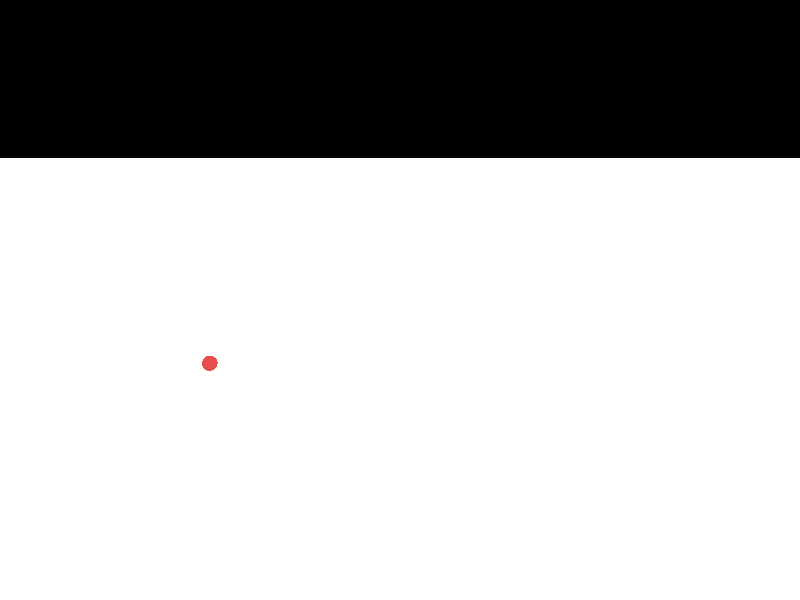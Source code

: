 //Edward Lorenz was an American mathematician and pioneer of chaos theory. 
//Lorenz built mathematical models of the motion of air in the atmosphere. 
//His original model involved a set of 12 nonlinear differential equations and discovered complex 
//movements that were highly dependent upon the initial conditions of the system.
//He then looked for complex behaviour in simpler models. 
//He built a simple model of a gas in a solid rectangular box with a heat source at the bottom. 

//The macro below calculates the values for the Lorenz attractor and renders a small sphere at those points. 

#macro Lorenz(a, b, c, dT, Iter, x0, y0, z0, R) 
// a: the Prandtl number representing ratio of fluid viscosity to thermal conductivity
// b: the Rayleigh number representing the difference in temperature between the top and bottom of the box
// c: the ratio of the width to height of the box
// Iter: number of iterations
// dT: step length 
// X0, Y0, Z0: Initial position
// R: sphere radius     

    #local Count=0;
	#while (Count<Iter)
		#local x1=x0+dT*a*(y0-x0);
		#local y1=y0+dT*(x0*(b-z0)-y0);
        #local z1=z0+dT*(x0*y0-c*z0);		

        
        #if(Count < (Iter - 1500))	
            //For the last 1500 points, we want the spheres to have a slightly different colour to produce a 'trace'
    		sphere {
    		    <x1,y1,z1>, R
                pigment { 
                    rgb <1.0-(Count/Iter)*0.1,0.9-(Count/Iter)*0.5,0.8-(Count/Iter)*0.9>
                }
                finish { 
                    diffuse 0.7
                    ambient 0.9
                    specular 0.5
                    reflection { 
                        0.9  metallic 
                    } 
                }
            }
        #else
            sphere {
                <x1,y1,z1>, R
                pigment { 
                    rgb <(Count/Iter),(Count/Iter)*0.25,(Count/Iter)*0.25>
                }
                finish{
                    diffuse 0.7
                    ambient 0.9
                    specular 0.3
                    reflection { 
                        0.8  metallic 
                    } 
                }
            }
        #end                                             
                       
				
		#local Count=Count+1;
		#local x0=x1;
		#local y0=y1;
		#local z0=z1;
	#end
#end  



#macro LorenzPoint(a, b, c, dT, Iter, x0, y0, z0, R)
    #local Count=0;
	#while (Count<Iter)
		#local x1=x0+dT*a*(y0-x0);
		#local y1=y0+dT*(x0*(b-z0)-y0);
		#local z1=z0+dT*(x0*y0-c*z0);
		#local Count=Count+1;
		#local x0=x1;
		#local y0=y1;
		#local z0=z1;
	#end        
    sphere {
        <x1,y1,z1>, R
        pigment { 
            rgb <0.9,0.3,0.3>
        }
        finish{
            diffuse 0.1
            ambient 0.99
            specular 0.3
            reflection { 
                0.9  metallic 
            } 
        }
    }     
#end        



light_source {
  0*x
  color rgb 1.0
  area_light
  <8, 0, 0> <0, 0, 8>
  6, 4
  adaptive 3
  translate <0, 0, -10>
}


camera {	
	location <0, 20, -60>		           
	look_at <20-(50*clock),5,0>       
	rotate <0,-90+(180*clock),0>
}


plane {
  y, 
  -30.0 
  hollow on 
  pigment { rgb 1 }
} 


Lorenz(10, 28, 8/3, 0.00025, 400000*clock, 0.0001, 0.0001, 0.0001, 0.035)
LorenzPoint(10, 28, 8/3, 0.00025, (400000*clock)+2, 0.0001, 0.0001, 0.0001, 0.75)